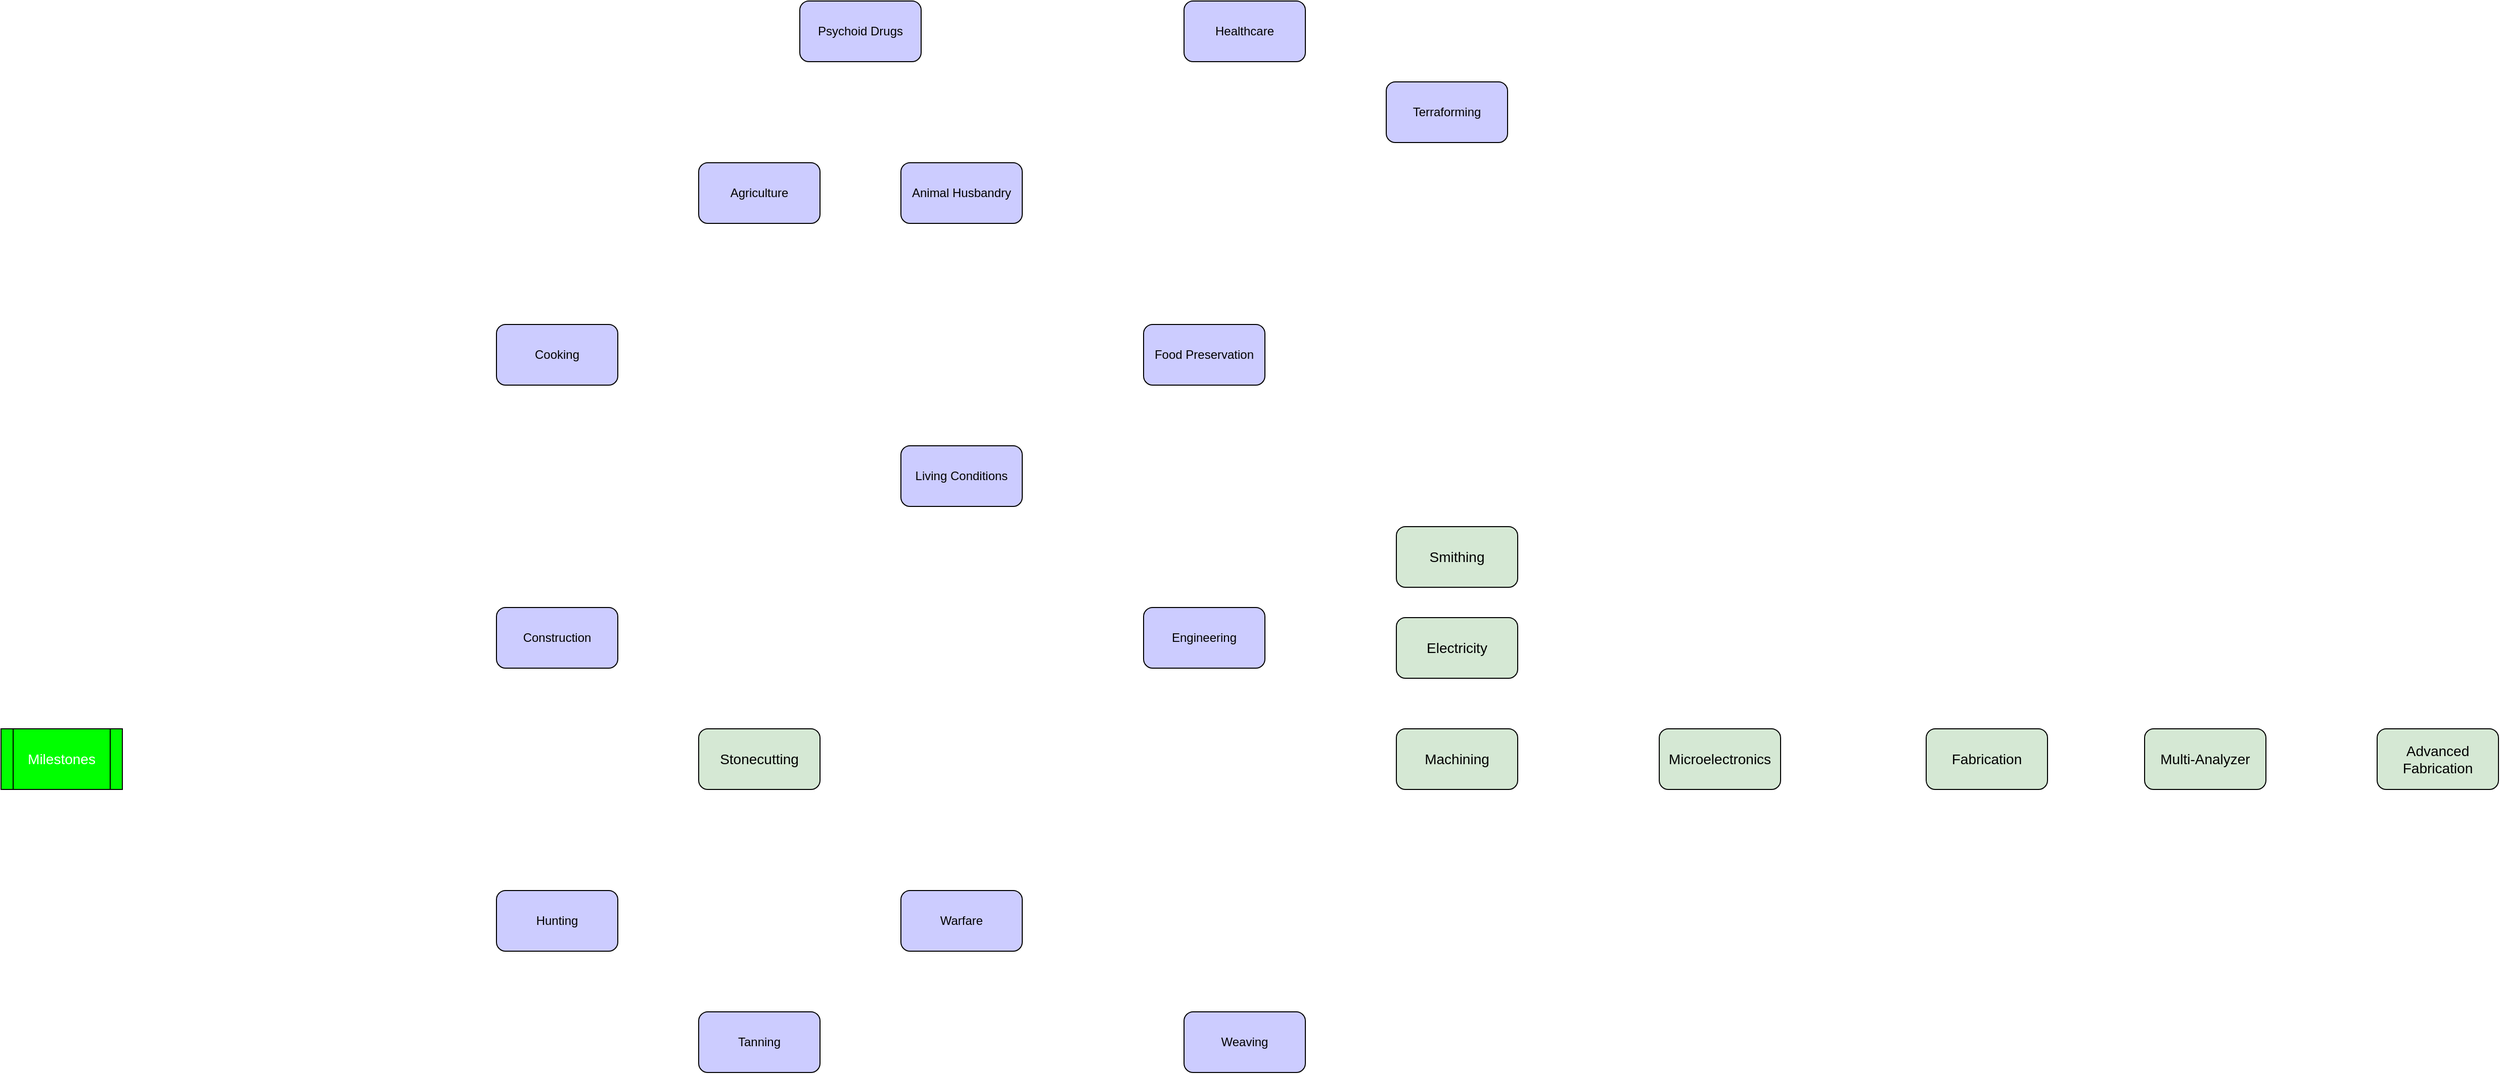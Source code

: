 <mxfile version="22.1.21" type="github">
  <diagram id="6a731a19-8d31-9384-78a2-239565b7b9f0" name="Page-1">
    <mxGraphModel dx="2849" dy="2333" grid="1" gridSize="10" guides="1" tooltips="1" connect="1" arrows="1" fold="1" page="1" pageScale="1" pageWidth="1169" pageHeight="827" background="none" math="0" shadow="0">
      <root>
        <mxCell id="0" />
        <mxCell id="1" parent="0" />
        <mxCell id="Bz1Tul2NDRuwhw3GlTzB-159" value="&lt;font style=&quot;font-size: 14px;&quot; color=&quot;#ffffff&quot;&gt;Milestones&lt;/font&gt;" style="shape=process;whiteSpace=wrap;html=1;backgroundOutline=1;fillColor=#00FF00;" parent="1" vertex="1">
          <mxGeometry x="-150" y="350" width="120" height="60" as="geometry" />
        </mxCell>
        <mxCell id="Bz1Tul2NDRuwhw3GlTzB-160" value="&lt;font style=&quot;font-size: 14px;&quot;&gt;Stonecutting&lt;/font&gt;" style="rounded=1;whiteSpace=wrap;html=1;fillColor=#D5E8D4;" parent="1" vertex="1">
          <mxGeometry x="540" y="350" width="120" height="60" as="geometry" />
        </mxCell>
        <mxCell id="Bz1Tul2NDRuwhw3GlTzB-161" value="&lt;font style=&quot;font-size: 14px;&quot;&gt;Smithing&lt;/font&gt;" style="rounded=1;whiteSpace=wrap;html=1;fillColor=#D5E8D4;" parent="1" vertex="1">
          <mxGeometry x="1230" y="150" width="120" height="60" as="geometry" />
        </mxCell>
        <mxCell id="Bz1Tul2NDRuwhw3GlTzB-162" value="&lt;font style=&quot;font-size: 14px;&quot;&gt;Electricity&lt;/font&gt;" style="rounded=1;whiteSpace=wrap;html=1;fillColor=#D5E8D4;" parent="1" vertex="1">
          <mxGeometry x="1230" y="240" width="120" height="60" as="geometry" />
        </mxCell>
        <mxCell id="Bz1Tul2NDRuwhw3GlTzB-163" value="&lt;font style=&quot;font-size: 14px;&quot;&gt;Machining&lt;/font&gt;" style="rounded=1;whiteSpace=wrap;html=1;fillColor=#D5E8D4;" parent="1" vertex="1">
          <mxGeometry x="1230" y="350" width="120" height="60" as="geometry" />
        </mxCell>
        <mxCell id="Bz1Tul2NDRuwhw3GlTzB-164" value="&lt;font style=&quot;font-size: 14px;&quot;&gt;Microelectronics&lt;/font&gt;" style="rounded=1;whiteSpace=wrap;html=1;fillColor=#D5E8D4;" parent="1" vertex="1">
          <mxGeometry x="1490" y="350" width="120" height="60" as="geometry" />
        </mxCell>
        <mxCell id="Bz1Tul2NDRuwhw3GlTzB-165" value="&lt;font style=&quot;font-size: 14px;&quot;&gt;Fabrication&lt;/font&gt;" style="rounded=1;whiteSpace=wrap;html=1;fillColor=#D5E8D4;" parent="1" vertex="1">
          <mxGeometry x="1754" y="350" width="120" height="60" as="geometry" />
        </mxCell>
        <mxCell id="Bz1Tul2NDRuwhw3GlTzB-166" value="&lt;font style=&quot;font-size: 14px;&quot;&gt;Multi-Analyzer&lt;/font&gt;" style="rounded=1;whiteSpace=wrap;html=1;fillColor=#D5E8D4;" parent="1" vertex="1">
          <mxGeometry x="1970" y="350" width="120" height="60" as="geometry" />
        </mxCell>
        <mxCell id="Bz1Tul2NDRuwhw3GlTzB-167" value="&lt;font style=&quot;font-size: 14px;&quot;&gt;Advanced Fabrication&lt;/font&gt;" style="rounded=1;whiteSpace=wrap;html=1;fillColor=#D5E8D4;" parent="1" vertex="1">
          <mxGeometry x="2200" y="350" width="120" height="60" as="geometry" />
        </mxCell>
        <mxCell id="Bz1Tul2NDRuwhw3GlTzB-168" value="Tanning" style="rounded=1;whiteSpace=wrap;html=1;fillColor=#CCCCFF;" parent="1" vertex="1">
          <mxGeometry x="540" y="630" width="120" height="60" as="geometry" />
        </mxCell>
        <mxCell id="Bz1Tul2NDRuwhw3GlTzB-169" value="Weaving" style="rounded=1;whiteSpace=wrap;html=1;fillColor=#CCCCFF;" parent="1" vertex="1">
          <mxGeometry x="1020" y="630" width="120" height="60" as="geometry" />
        </mxCell>
        <mxCell id="Bz1Tul2NDRuwhw3GlTzB-170" value="Engineering" style="rounded=1;whiteSpace=wrap;html=1;fillColor=#CCCCFF;" parent="1" vertex="1">
          <mxGeometry x="980" y="230" width="120" height="60" as="geometry" />
        </mxCell>
        <mxCell id="Bz1Tul2NDRuwhw3GlTzB-171" value="Terraforming" style="rounded=1;whiteSpace=wrap;html=1;fillColor=#CCCCFF;" parent="1" vertex="1">
          <mxGeometry x="1220" y="-290" width="120" height="60" as="geometry" />
        </mxCell>
        <mxCell id="Bz1Tul2NDRuwhw3GlTzB-172" value="Agriculture" style="rounded=1;whiteSpace=wrap;html=1;fillColor=#CCCCFF;" parent="1" vertex="1">
          <mxGeometry x="540" y="-210" width="120" height="60" as="geometry" />
        </mxCell>
        <mxCell id="Bz1Tul2NDRuwhw3GlTzB-173" value="Animal Husbandry" style="rounded=1;whiteSpace=wrap;html=1;fillColor=#CCCCFF;" parent="1" vertex="1">
          <mxGeometry x="740" y="-210" width="120" height="60" as="geometry" />
        </mxCell>
        <mxCell id="Bz1Tul2NDRuwhw3GlTzB-174" value="Living Conditions" style="rounded=1;whiteSpace=wrap;html=1;fillColor=#CCCCFF;" parent="1" vertex="1">
          <mxGeometry x="740" y="70" width="120" height="60" as="geometry" />
        </mxCell>
        <mxCell id="Bz1Tul2NDRuwhw3GlTzB-175" value="Cooking" style="rounded=1;whiteSpace=wrap;html=1;fillColor=#CCCCFF;" parent="1" vertex="1">
          <mxGeometry x="340" y="-50" width="120" height="60" as="geometry" />
        </mxCell>
        <mxCell id="Bz1Tul2NDRuwhw3GlTzB-176" value="Warfare" style="rounded=1;whiteSpace=wrap;html=1;fillColor=#CCCCFF;" parent="1" vertex="1">
          <mxGeometry x="740" y="510" width="120" height="60" as="geometry" />
        </mxCell>
        <mxCell id="Bz1Tul2NDRuwhw3GlTzB-177" value="Hunting" style="rounded=1;whiteSpace=wrap;html=1;fillColor=#CCCCFF;" parent="1" vertex="1">
          <mxGeometry x="340" y="510" width="120" height="60" as="geometry" />
        </mxCell>
        <mxCell id="Bz1Tul2NDRuwhw3GlTzB-178" value="Construction" style="rounded=1;whiteSpace=wrap;html=1;fillColor=#CCCCFF;" parent="1" vertex="1">
          <mxGeometry x="340" y="230" width="120" height="60" as="geometry" />
        </mxCell>
        <mxCell id="Bz1Tul2NDRuwhw3GlTzB-179" value="Food Preservation" style="rounded=1;whiteSpace=wrap;html=1;fillColor=#CCCCFF;" parent="1" vertex="1">
          <mxGeometry x="980" y="-50" width="120" height="60" as="geometry" />
        </mxCell>
        <mxCell id="Bz1Tul2NDRuwhw3GlTzB-180" value="Psychoid Drugs" style="rounded=1;whiteSpace=wrap;html=1;fillColor=#CCCCFF;" parent="1" vertex="1">
          <mxGeometry x="640" y="-370" width="120" height="60" as="geometry" />
        </mxCell>
        <mxCell id="Bz1Tul2NDRuwhw3GlTzB-181" value="Healthcare" style="rounded=1;whiteSpace=wrap;html=1;fillColor=#CCCCFF;" parent="1" vertex="1">
          <mxGeometry x="1020" y="-370" width="120" height="60" as="geometry" />
        </mxCell>
      </root>
    </mxGraphModel>
  </diagram>
</mxfile>
